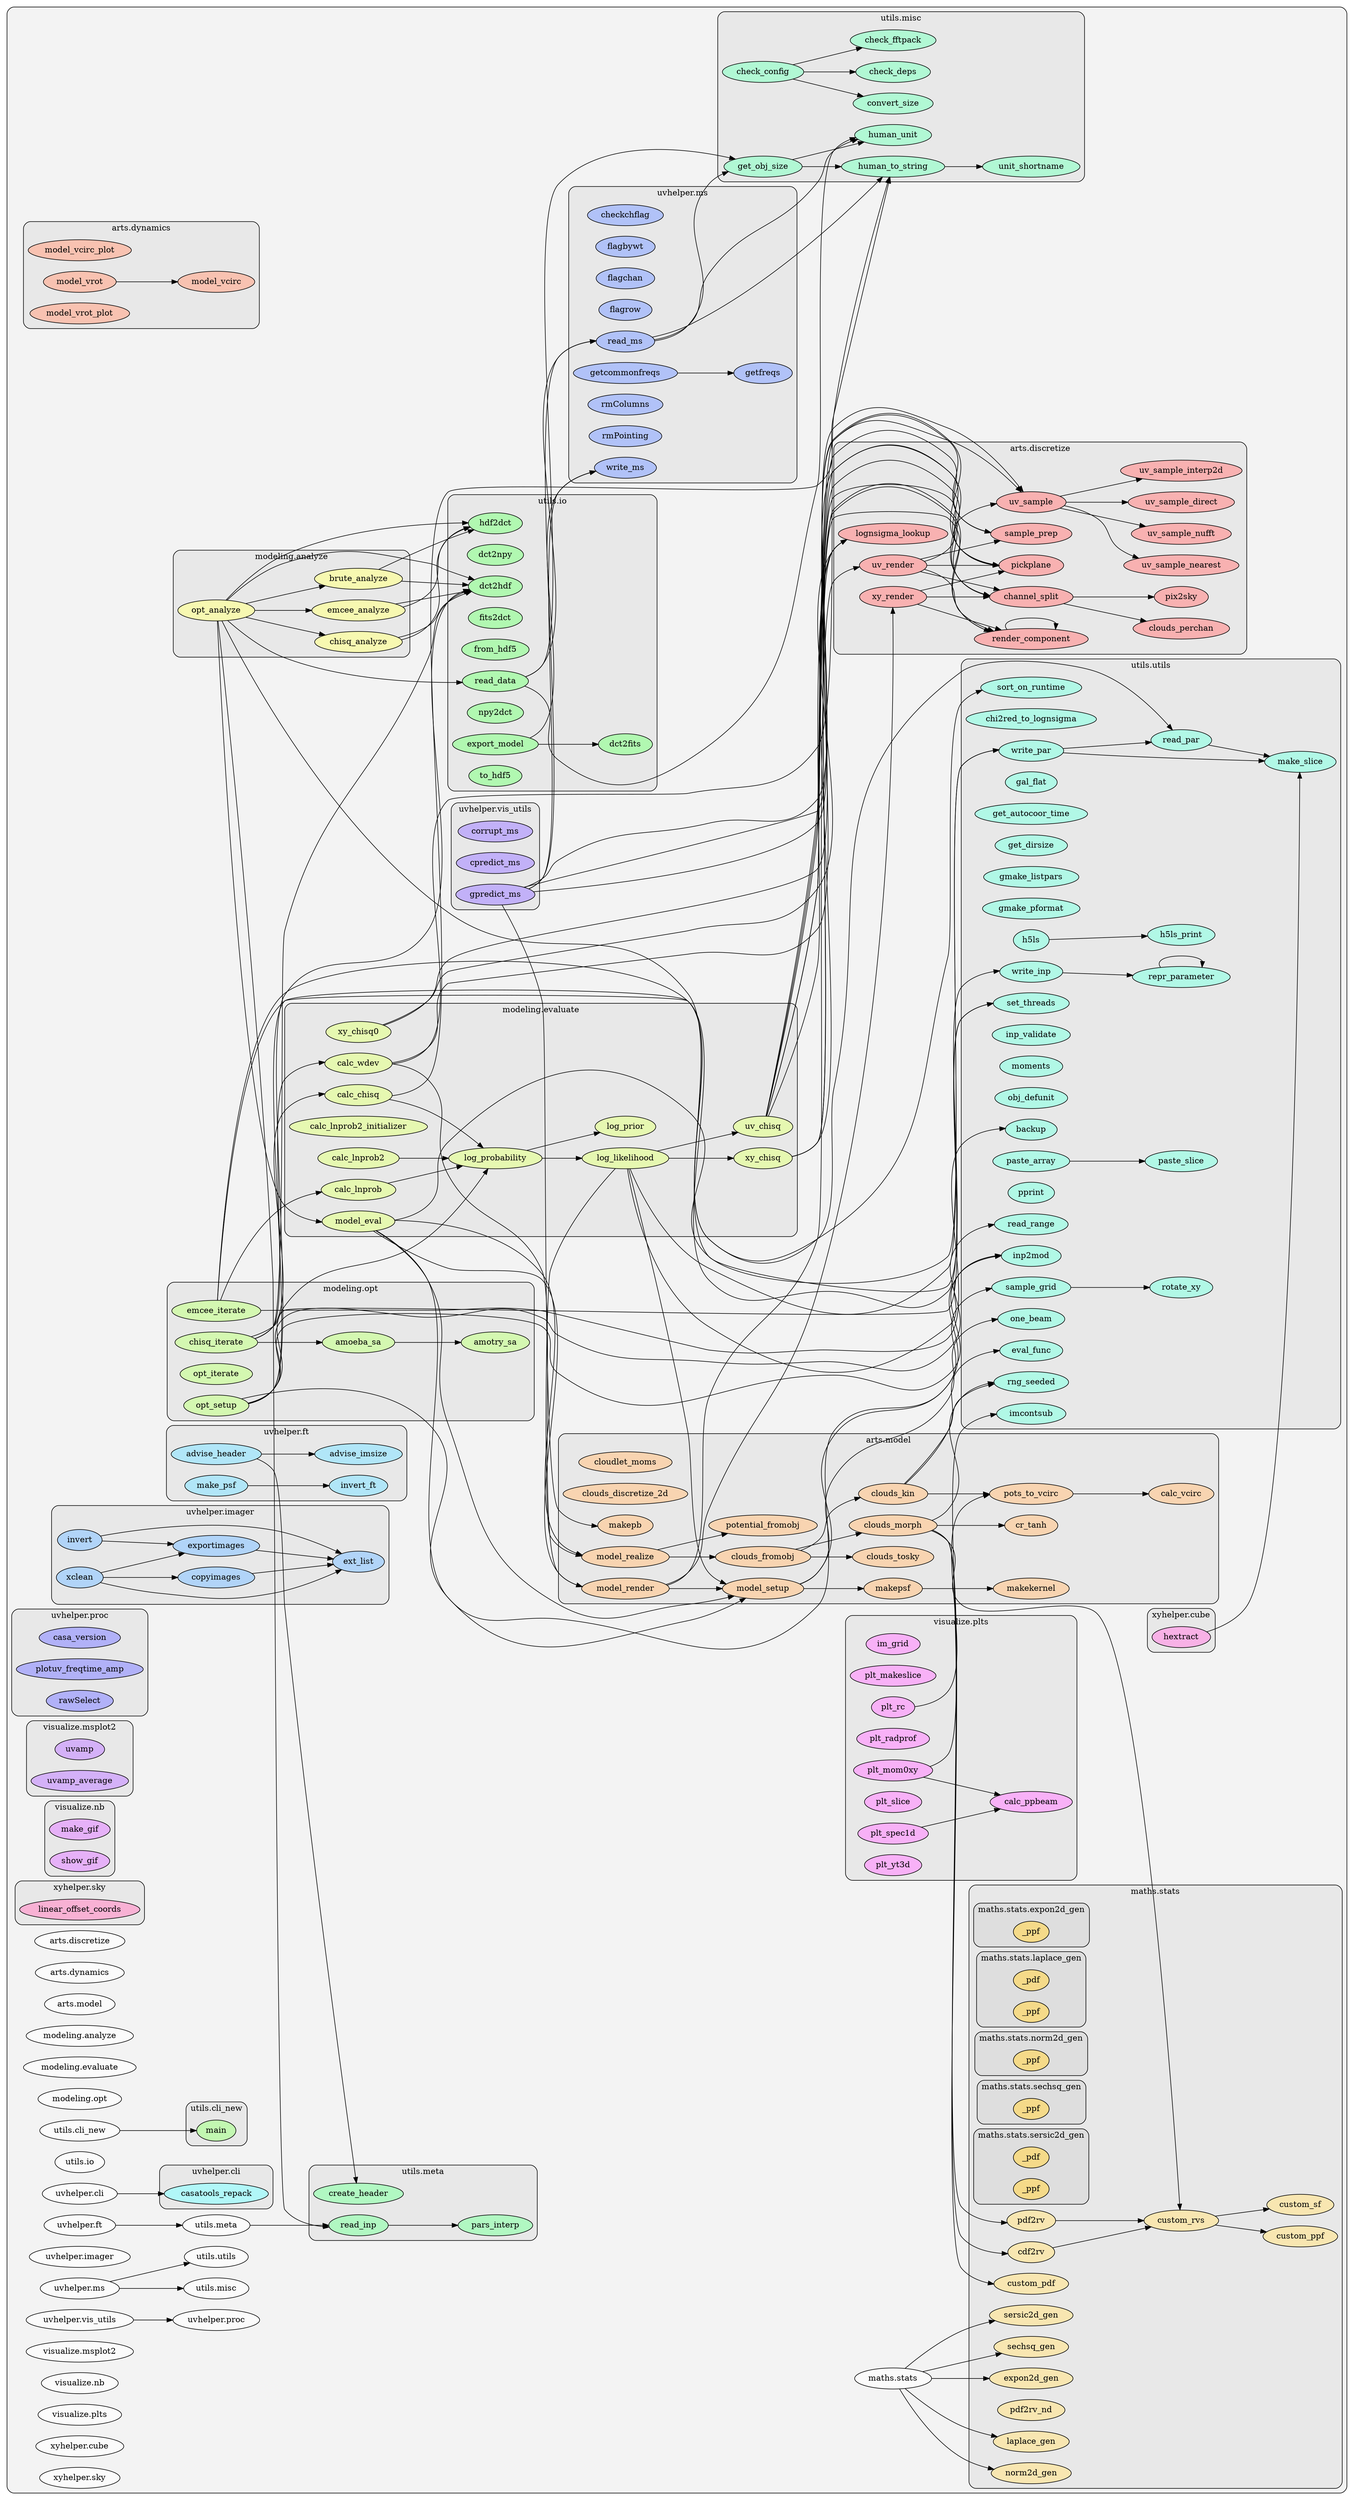 digraph G {
    graph [rankdir=LR, clusterrank="local"];
    subgraph cluster_G {

        graph [style="filled,rounded",fillcolor="#80808018", label=""];
        arts__discretize [label="arts.discretize", style="filled", fillcolor="#ffffffb2", fontcolor="#000000", group="0"];
        arts__dynamics [label="arts.dynamics", style="filled", fillcolor="#ffffffb2", fontcolor="#000000", group="1"];
        arts__model [label="arts.model", style="filled", fillcolor="#ffffffb2", fontcolor="#000000", group="2"];
        maths__stats [label="maths.stats", style="filled", fillcolor="#ffffffb2", fontcolor="#000000", group="3"];
        modeling__analyze [label="modeling.analyze", style="filled", fillcolor="#ffffffb2", fontcolor="#000000", group="4"];
        modeling__evaluate [label="modeling.evaluate", style="filled", fillcolor="#ffffffb2", fontcolor="#000000", group="5"];
        modeling__opt [label="modeling.opt", style="filled", fillcolor="#ffffffb2", fontcolor="#000000", group="6"];
        utils__cli_new [label="utils.cli_new", style="filled", fillcolor="#ffffffb2", fontcolor="#000000", group="7"];
        utils__io [label="utils.io", style="filled", fillcolor="#ffffffb2", fontcolor="#000000", group="8"];
        utils__meta [label="utils.meta", style="filled", fillcolor="#ffffffb2", fontcolor="#000000", group="9"];
        utils__misc [label="utils.misc", style="filled", fillcolor="#ffffffb2", fontcolor="#000000", group="10"];
        utils__utils [label="utils.utils", style="filled", fillcolor="#ffffffb2", fontcolor="#000000", group="11"];
        uvhelper__cli [label="uvhelper.cli", style="filled", fillcolor="#ffffffb2", fontcolor="#000000", group="12"];
        uvhelper__ft [label="uvhelper.ft", style="filled", fillcolor="#ffffffb2", fontcolor="#000000", group="13"];
        uvhelper__imager [label="uvhelper.imager", style="filled", fillcolor="#ffffffb2", fontcolor="#000000", group="14"];
        uvhelper__ms [label="uvhelper.ms", style="filled", fillcolor="#ffffffb2", fontcolor="#000000", group="15"];
        uvhelper__proc [label="uvhelper.proc", style="filled", fillcolor="#ffffffb2", fontcolor="#000000", group="16"];
        uvhelper__vis_utils [label="uvhelper.vis_utils", style="filled", fillcolor="#ffffffb2", fontcolor="#000000", group="17"];
        visualize__msplot2 [label="visualize.msplot2", style="filled", fillcolor="#ffffffb2", fontcolor="#000000", group="18"];
        visualize__nb [label="visualize.nb", style="filled", fillcolor="#ffffffb2", fontcolor="#000000", group="19"];
        visualize__plts [label="visualize.plts", style="filled", fillcolor="#ffffffb2", fontcolor="#000000", group="20"];
        xyhelper__cube [label="xyhelper.cube", style="filled", fillcolor="#ffffffb2", fontcolor="#000000", group="21"];
        xyhelper__sky [label="xyhelper.sky", style="filled", fillcolor="#ffffffb2", fontcolor="#000000", group="22"];
        subgraph cluster_arts__discretize {

            graph [style="filled,rounded",fillcolor="#80808018", label="arts.discretize"];
            arts__discretize__channel_split [label="channel_split", style="filled", fillcolor="#ff9999b2", fontcolor="#000000", group="0"];
            arts__discretize__clouds_perchan [label="clouds_perchan", style="filled", fillcolor="#ff9999b2", fontcolor="#000000", group="0"];
            arts__discretize__lognsigma_lookup [label="lognsigma_lookup", style="filled", fillcolor="#ff9999b2", fontcolor="#000000", group="0"];
            arts__discretize__pickplane [label="pickplane", style="filled", fillcolor="#ff9999b2", fontcolor="#000000", group="0"];
            arts__discretize__pix2sky [label="pix2sky", style="filled", fillcolor="#ff9999b2", fontcolor="#000000", group="0"];
            arts__discretize__render_component [label="render_component", style="filled", fillcolor="#ff9999b2", fontcolor="#000000", group="0"];
            arts__discretize__sample_prep [label="sample_prep", style="filled", fillcolor="#ff9999b2", fontcolor="#000000", group="0"];
            arts__discretize__uv_render [label="uv_render", style="filled", fillcolor="#ff9999b2", fontcolor="#000000", group="0"];
            arts__discretize__uv_sample [label="uv_sample", style="filled", fillcolor="#ff9999b2", fontcolor="#000000", group="0"];
            arts__discretize__uv_sample_direct [label="uv_sample_direct", style="filled", fillcolor="#ff9999b2", fontcolor="#000000", group="0"];
            arts__discretize__uv_sample_interp2d [label="uv_sample_interp2d", style="filled", fillcolor="#ff9999b2", fontcolor="#000000", group="0"];
            arts__discretize__uv_sample_nearest [label="uv_sample_nearest", style="filled", fillcolor="#ff9999b2", fontcolor="#000000", group="0"];
            arts__discretize__uv_sample_nufft [label="uv_sample_nufft", style="filled", fillcolor="#ff9999b2", fontcolor="#000000", group="0"];
            arts__discretize__xy_render [label="xy_render", style="filled", fillcolor="#ff9999b2", fontcolor="#000000", group="0"];
        }
        subgraph cluster_arts__dynamics {

            graph [style="filled,rounded",fillcolor="#80808018", label="arts.dynamics"];
            arts__dynamics__model_vcirc [label="model_vcirc", style="filled", fillcolor="#ffb299b2", fontcolor="#000000", group="1"];
            arts__dynamics__model_vcirc_plot [label="model_vcirc_plot", style="filled", fillcolor="#ffb299b2", fontcolor="#000000", group="1"];
            arts__dynamics__model_vrot [label="model_vrot", style="filled", fillcolor="#ffb299b2", fontcolor="#000000", group="1"];
            arts__dynamics__model_vrot_plot [label="model_vrot_plot", style="filled", fillcolor="#ffb299b2", fontcolor="#000000", group="1"];
        }
        subgraph cluster_arts__model {

            graph [style="filled,rounded",fillcolor="#80808018", label="arts.model"];
            arts__model__calc_vcirc [label="calc_vcirc", style="filled", fillcolor="#ffcc99b2", fontcolor="#000000", group="2"];
            arts__model__cloudlet_moms [label="cloudlet_moms", style="filled", fillcolor="#ffcc99b2", fontcolor="#000000", group="2"];
            arts__model__clouds_discretize_2d [label="clouds_discretize_2d", style="filled", fillcolor="#ffcc99b2", fontcolor="#000000", group="2"];
            arts__model__clouds_fromobj [label="clouds_fromobj", style="filled", fillcolor="#ffcc99b2", fontcolor="#000000", group="2"];
            arts__model__clouds_kin [label="clouds_kin", style="filled", fillcolor="#ffcc99b2", fontcolor="#000000", group="2"];
            arts__model__clouds_morph [label="clouds_morph", style="filled", fillcolor="#ffcc99b2", fontcolor="#000000", group="2"];
            arts__model__clouds_tosky [label="clouds_tosky", style="filled", fillcolor="#ffcc99b2", fontcolor="#000000", group="2"];
            arts__model__cr_tanh [label="cr_tanh", style="filled", fillcolor="#ffcc99b2", fontcolor="#000000", group="2"];
            arts__model__makekernel [label="makekernel", style="filled", fillcolor="#ffcc99b2", fontcolor="#000000", group="2"];
            arts__model__makepb [label="makepb", style="filled", fillcolor="#ffcc99b2", fontcolor="#000000", group="2"];
            arts__model__makepsf [label="makepsf", style="filled", fillcolor="#ffcc99b2", fontcolor="#000000", group="2"];
            arts__model__model_realize [label="model_realize", style="filled", fillcolor="#ffcc99b2", fontcolor="#000000", group="2"];
            arts__model__model_render [label="model_render", style="filled", fillcolor="#ffcc99b2", fontcolor="#000000", group="2"];
            arts__model__model_setup [label="model_setup", style="filled", fillcolor="#ffcc99b2", fontcolor="#000000", group="2"];
            arts__model__potential_fromobj [label="potential_fromobj", style="filled", fillcolor="#ffcc99b2", fontcolor="#000000", group="2"];
            arts__model__pots_to_vcirc [label="pots_to_vcirc", style="filled", fillcolor="#ffcc99b2", fontcolor="#000000", group="2"];
        }
        subgraph cluster_maths__stats {

            graph [style="filled,rounded",fillcolor="#80808018", label="maths.stats"];
            maths__stats__cdf2rv [label="cdf2rv", style="filled", fillcolor="#ffe599b2", fontcolor="#000000", group="3"];
            maths__stats__custom_pdf [label="custom_pdf", style="filled", fillcolor="#ffe599b2", fontcolor="#000000", group="3"];
            maths__stats__custom_ppf [label="custom_ppf", style="filled", fillcolor="#ffe599b2", fontcolor="#000000", group="3"];
            maths__stats__custom_rvs [label="custom_rvs", style="filled", fillcolor="#ffe599b2", fontcolor="#000000", group="3"];
            maths__stats__custom_sf [label="custom_sf", style="filled", fillcolor="#ffe599b2", fontcolor="#000000", group="3"];
            maths__stats__expon2d_gen [label="expon2d_gen", style="filled", fillcolor="#ffe599b2", fontcolor="#000000", group="3"];
            maths__stats__laplace_gen [label="laplace_gen", style="filled", fillcolor="#ffe599b2", fontcolor="#000000", group="3"];
            maths__stats__norm2d_gen [label="norm2d_gen", style="filled", fillcolor="#ffe599b2", fontcolor="#000000", group="3"];
            maths__stats__pdf2rv [label="pdf2rv", style="filled", fillcolor="#ffe599b2", fontcolor="#000000", group="3"];
            maths__stats__pdf2rv_nd [label="pdf2rv_nd", style="filled", fillcolor="#ffe599b2", fontcolor="#000000", group="3"];
            maths__stats__sechsq_gen [label="sechsq_gen", style="filled", fillcolor="#ffe599b2", fontcolor="#000000", group="3"];
            maths__stats__sersic2d_gen [label="sersic2d_gen", style="filled", fillcolor="#ffe599b2", fontcolor="#000000", group="3"];
            subgraph cluster_maths__stats__expon2d_gen {

                graph [style="filled,rounded",fillcolor="#80808018", label="maths.stats.expon2d_gen"];
                maths__stats__expon2d_gen___ppf [label="_ppf", style="filled", fillcolor="#ffd865b2", fontcolor="#000000", group="3"];
            }
            subgraph cluster_maths__stats__laplace_gen {

                graph [style="filled,rounded",fillcolor="#80808018", label="maths.stats.laplace_gen"];
                maths__stats__laplace_gen___pdf [label="_pdf", style="filled", fillcolor="#ffd865b2", fontcolor="#000000", group="3"];
                maths__stats__laplace_gen___ppf [label="_ppf", style="filled", fillcolor="#ffd865b2", fontcolor="#000000", group="3"];
            }
            subgraph cluster_maths__stats__norm2d_gen {

                graph [style="filled,rounded",fillcolor="#80808018", label="maths.stats.norm2d_gen"];
                maths__stats__norm2d_gen___ppf [label="_ppf", style="filled", fillcolor="#ffd865b2", fontcolor="#000000", group="3"];
            }
            subgraph cluster_maths__stats__sechsq_gen {

                graph [style="filled,rounded",fillcolor="#80808018", label="maths.stats.sechsq_gen"];
                maths__stats__sechsq_gen___ppf [label="_ppf", style="filled", fillcolor="#ffd865b2", fontcolor="#000000", group="3"];
            }
            subgraph cluster_maths__stats__sersic2d_gen {

                graph [style="filled,rounded",fillcolor="#80808018", label="maths.stats.sersic2d_gen"];
                maths__stats__sersic2d_gen___pdf [label="_pdf", style="filled", fillcolor="#ffd865b2", fontcolor="#000000", group="3"];
                maths__stats__sersic2d_gen___ppf [label="_ppf", style="filled", fillcolor="#ffd865b2", fontcolor="#000000", group="3"];
            }
        }
        subgraph cluster_modeling__analyze {

            graph [style="filled,rounded",fillcolor="#80808018", label="modeling.analyze"];
            modeling__analyze__brute_analyze [label="brute_analyze", style="filled", fillcolor="#feff99b2", fontcolor="#000000", group="4"];
            modeling__analyze__chisq_analyze [label="chisq_analyze", style="filled", fillcolor="#feff99b2", fontcolor="#000000", group="4"];
            modeling__analyze__emcee_analyze [label="emcee_analyze", style="filled", fillcolor="#feff99b2", fontcolor="#000000", group="4"];
            modeling__analyze__opt_analyze [label="opt_analyze", style="filled", fillcolor="#feff99b2", fontcolor="#000000", group="4"];
        }
        subgraph cluster_modeling__evaluate {

            graph [style="filled,rounded",fillcolor="#80808018", label="modeling.evaluate"];
            modeling__evaluate__calc_chisq [label="calc_chisq", style="filled", fillcolor="#e5ff99b2", fontcolor="#000000", group="5"];
            modeling__evaluate__calc_lnprob [label="calc_lnprob", style="filled", fillcolor="#e5ff99b2", fontcolor="#000000", group="5"];
            modeling__evaluate__calc_lnprob2 [label="calc_lnprob2", style="filled", fillcolor="#e5ff99b2", fontcolor="#000000", group="5"];
            modeling__evaluate__calc_lnprob2_initializer [label="calc_lnprob2_initializer", style="filled", fillcolor="#e5ff99b2", fontcolor="#000000", group="5"];
            modeling__evaluate__calc_wdev [label="calc_wdev", style="filled", fillcolor="#e5ff99b2", fontcolor="#000000", group="5"];
            modeling__evaluate__log_likelihood [label="log_likelihood", style="filled", fillcolor="#e5ff99b2", fontcolor="#000000", group="5"];
            modeling__evaluate__log_prior [label="log_prior", style="filled", fillcolor="#e5ff99b2", fontcolor="#000000", group="5"];
            modeling__evaluate__log_probability [label="log_probability", style="filled", fillcolor="#e5ff99b2", fontcolor="#000000", group="5"];
            modeling__evaluate__model_eval [label="model_eval", style="filled", fillcolor="#e5ff99b2", fontcolor="#000000", group="5"];
            modeling__evaluate__uv_chisq [label="uv_chisq", style="filled", fillcolor="#e5ff99b2", fontcolor="#000000", group="5"];
            modeling__evaluate__xy_chisq [label="xy_chisq", style="filled", fillcolor="#e5ff99b2", fontcolor="#000000", group="5"];
            modeling__evaluate__xy_chisq0 [label="xy_chisq0", style="filled", fillcolor="#e5ff99b2", fontcolor="#000000", group="5"];
        }
        subgraph cluster_modeling__opt {

            graph [style="filled,rounded",fillcolor="#80808018", label="modeling.opt"];
            modeling__opt__amoeba_sa [label="amoeba_sa", style="filled", fillcolor="#ccff99b2", fontcolor="#000000", group="6"];
            modeling__opt__amotry_sa [label="amotry_sa", style="filled", fillcolor="#ccff99b2", fontcolor="#000000", group="6"];
            modeling__opt__chisq_iterate [label="chisq_iterate", style="filled", fillcolor="#ccff99b2", fontcolor="#000000", group="6"];
            modeling__opt__emcee_iterate [label="emcee_iterate", style="filled", fillcolor="#ccff99b2", fontcolor="#000000", group="6"];
            modeling__opt__opt_iterate [label="opt_iterate", style="filled", fillcolor="#ccff99b2", fontcolor="#000000", group="6"];
            modeling__opt__opt_setup [label="opt_setup", style="filled", fillcolor="#ccff99b2", fontcolor="#000000", group="6"];
        }
        subgraph cluster_utils__cli_new {

            graph [style="filled,rounded",fillcolor="#80808018", label="utils.cli_new"];
            utils__cli_new__main [label="main", style="filled", fillcolor="#b2ff99b2", fontcolor="#000000", group="7"];
        }
        subgraph cluster_utils__io {

            graph [style="filled,rounded",fillcolor="#80808018", label="utils.io"];
            utils__io__dct2fits [label="dct2fits", style="filled", fillcolor="#99ff99b2", fontcolor="#000000", group="8"];
            utils__io__dct2hdf [label="dct2hdf", style="filled", fillcolor="#99ff99b2", fontcolor="#000000", group="8"];
            utils__io__dct2npy [label="dct2npy", style="filled", fillcolor="#99ff99b2", fontcolor="#000000", group="8"];
            utils__io__export_model [label="export_model", style="filled", fillcolor="#99ff99b2", fontcolor="#000000", group="8"];
            utils__io__fits2dct [label="fits2dct", style="filled", fillcolor="#99ff99b2", fontcolor="#000000", group="8"];
            utils__io__from_hdf5 [label="from_hdf5", style="filled", fillcolor="#99ff99b2", fontcolor="#000000", group="8"];
            utils__io__hdf2dct [label="hdf2dct", style="filled", fillcolor="#99ff99b2", fontcolor="#000000", group="8"];
            utils__io__npy2dct [label="npy2dct", style="filled", fillcolor="#99ff99b2", fontcolor="#000000", group="8"];
            utils__io__read_data [label="read_data", style="filled", fillcolor="#99ff99b2", fontcolor="#000000", group="8"];
            utils__io__to_hdf5 [label="to_hdf5", style="filled", fillcolor="#99ff99b2", fontcolor="#000000", group="8"];
        }
        subgraph cluster_utils__meta {

            graph [style="filled,rounded",fillcolor="#80808018", label="utils.meta"];
            utils__meta__create_header [label="create_header", style="filled", fillcolor="#99ffb2b2", fontcolor="#000000", group="9"];
            utils__meta__pars_interp [label="pars_interp", style="filled", fillcolor="#99ffb2b2", fontcolor="#000000", group="9"];
            utils__meta__read_inp [label="read_inp", style="filled", fillcolor="#99ffb2b2", fontcolor="#000000", group="9"];
        }
        subgraph cluster_utils__misc {

            graph [style="filled,rounded",fillcolor="#80808018", label="utils.misc"];
            utils__misc__check_config [label="check_config", style="filled", fillcolor="#99ffccb2", fontcolor="#000000", group="10"];
            utils__misc__check_deps [label="check_deps", style="filled", fillcolor="#99ffccb2", fontcolor="#000000", group="10"];
            utils__misc__check_fftpack [label="check_fftpack", style="filled", fillcolor="#99ffccb2", fontcolor="#000000", group="10"];
            utils__misc__convert_size [label="convert_size", style="filled", fillcolor="#99ffccb2", fontcolor="#000000", group="10"];
            utils__misc__get_obj_size [label="get_obj_size", style="filled", fillcolor="#99ffccb2", fontcolor="#000000", group="10"];
            utils__misc__human_to_string [label="human_to_string", style="filled", fillcolor="#99ffccb2", fontcolor="#000000", group="10"];
            utils__misc__human_unit [label="human_unit", style="filled", fillcolor="#99ffccb2", fontcolor="#000000", group="10"];
            utils__misc__unit_shortname [label="unit_shortname", style="filled", fillcolor="#99ffccb2", fontcolor="#000000", group="10"];
        }
        subgraph cluster_utils__utils {

            graph [style="filled,rounded",fillcolor="#80808018", label="utils.utils"];
            utils__utils__backup [label="backup", style="filled", fillcolor="#99ffe5b2", fontcolor="#000000", group="11"];
            utils__utils__chi2red_to_lognsigma [label="chi2red_to_lognsigma", style="filled", fillcolor="#99ffe5b2", fontcolor="#000000", group="11"];
            utils__utils__eval_func [label="eval_func", style="filled", fillcolor="#99ffe5b2", fontcolor="#000000", group="11"];
            utils__utils__gal_flat [label="gal_flat", style="filled", fillcolor="#99ffe5b2", fontcolor="#000000", group="11"];
            utils__utils__get_autocoor_time [label="get_autocoor_time", style="filled", fillcolor="#99ffe5b2", fontcolor="#000000", group="11"];
            utils__utils__get_dirsize [label="get_dirsize", style="filled", fillcolor="#99ffe5b2", fontcolor="#000000", group="11"];
            utils__utils__gmake_listpars [label="gmake_listpars", style="filled", fillcolor="#99ffe5b2", fontcolor="#000000", group="11"];
            utils__utils__gmake_pformat [label="gmake_pformat", style="filled", fillcolor="#99ffe5b2", fontcolor="#000000", group="11"];
            utils__utils__h5ls [label="h5ls", style="filled", fillcolor="#99ffe5b2", fontcolor="#000000", group="11"];
            utils__utils__h5ls_print [label="h5ls_print", style="filled", fillcolor="#99ffe5b2", fontcolor="#000000", group="11"];
            utils__utils__imcontsub [label="imcontsub", style="filled", fillcolor="#99ffe5b2", fontcolor="#000000", group="11"];
            utils__utils__inp2mod [label="inp2mod", style="filled", fillcolor="#99ffe5b2", fontcolor="#000000", group="11"];
            utils__utils__inp_validate [label="inp_validate", style="filled", fillcolor="#99ffe5b2", fontcolor="#000000", group="11"];
            utils__utils__make_slice [label="make_slice", style="filled", fillcolor="#99ffe5b2", fontcolor="#000000", group="11"];
            utils__utils__moments [label="moments", style="filled", fillcolor="#99ffe5b2", fontcolor="#000000", group="11"];
            utils__utils__obj_defunit [label="obj_defunit", style="filled", fillcolor="#99ffe5b2", fontcolor="#000000", group="11"];
            utils__utils__one_beam [label="one_beam", style="filled", fillcolor="#99ffe5b2", fontcolor="#000000", group="11"];
            utils__utils__paste_array [label="paste_array", style="filled", fillcolor="#99ffe5b2", fontcolor="#000000", group="11"];
            utils__utils__paste_slice [label="paste_slice", style="filled", fillcolor="#99ffe5b2", fontcolor="#000000", group="11"];
            utils__utils__pprint [label="pprint", style="filled", fillcolor="#99ffe5b2", fontcolor="#000000", group="11"];
            utils__utils__read_par [label="read_par", style="filled", fillcolor="#99ffe5b2", fontcolor="#000000", group="11"];
            utils__utils__read_range [label="read_range", style="filled", fillcolor="#99ffe5b2", fontcolor="#000000", group="11"];
            utils__utils__repr_parameter [label="repr_parameter", style="filled", fillcolor="#99ffe5b2", fontcolor="#000000", group="11"];
            utils__utils__rng_seeded [label="rng_seeded", style="filled", fillcolor="#99ffe5b2", fontcolor="#000000", group="11"];
            utils__utils__rotate_xy [label="rotate_xy", style="filled", fillcolor="#99ffe5b2", fontcolor="#000000", group="11"];
            utils__utils__sample_grid [label="sample_grid", style="filled", fillcolor="#99ffe5b2", fontcolor="#000000", group="11"];
            utils__utils__set_threads [label="set_threads", style="filled", fillcolor="#99ffe5b2", fontcolor="#000000", group="11"];
            utils__utils__sort_on_runtime [label="sort_on_runtime", style="filled", fillcolor="#99ffe5b2", fontcolor="#000000", group="11"];
            utils__utils__write_inp [label="write_inp", style="filled", fillcolor="#99ffe5b2", fontcolor="#000000", group="11"];
            utils__utils__write_par [label="write_par", style="filled", fillcolor="#99ffe5b2", fontcolor="#000000", group="11"];
        }
        subgraph cluster_uvhelper__cli {

            graph [style="filled,rounded",fillcolor="#80808018", label="uvhelper.cli"];
            uvhelper__cli__casatools_repack [label="casatools_repack", style="filled", fillcolor="#99feffb2", fontcolor="#000000", group="12"];
        }
        subgraph cluster_uvhelper__ft {

            graph [style="filled,rounded",fillcolor="#80808018", label="uvhelper.ft"];
            uvhelper__ft__advise_header [label="advise_header", style="filled", fillcolor="#99e5ffb2", fontcolor="#000000", group="13"];
            uvhelper__ft__advise_imsize [label="advise_imsize", style="filled", fillcolor="#99e5ffb2", fontcolor="#000000", group="13"];
            uvhelper__ft__invert_ft [label="invert_ft", style="filled", fillcolor="#99e5ffb2", fontcolor="#000000", group="13"];
            uvhelper__ft__make_psf [label="make_psf", style="filled", fillcolor="#99e5ffb2", fontcolor="#000000", group="13"];
        }
        subgraph cluster_uvhelper__imager {

            graph [style="filled,rounded",fillcolor="#80808018", label="uvhelper.imager"];
            uvhelper__imager__copyimages [label="copyimages", style="filled", fillcolor="#99cbffb2", fontcolor="#000000", group="14"];
            uvhelper__imager__exportimages [label="exportimages", style="filled", fillcolor="#99cbffb2", fontcolor="#000000", group="14"];
            uvhelper__imager__ext_list [label="ext_list", style="filled", fillcolor="#99cbffb2", fontcolor="#000000", group="14"];
            uvhelper__imager__invert [label="invert", style="filled", fillcolor="#99cbffb2", fontcolor="#000000", group="14"];
            uvhelper__imager__xclean [label="xclean", style="filled", fillcolor="#99cbffb2", fontcolor="#000000", group="14"];
        }
        subgraph cluster_uvhelper__ms {

            graph [style="filled,rounded",fillcolor="#80808018", label="uvhelper.ms"];
            uvhelper__ms__checkchflag [label="checkchflag", style="filled", fillcolor="#99b2ffb2", fontcolor="#000000", group="15"];
            uvhelper__ms__flagbywt [label="flagbywt", style="filled", fillcolor="#99b2ffb2", fontcolor="#000000", group="15"];
            uvhelper__ms__flagchan [label="flagchan", style="filled", fillcolor="#99b2ffb2", fontcolor="#000000", group="15"];
            uvhelper__ms__flagrow [label="flagrow", style="filled", fillcolor="#99b2ffb2", fontcolor="#000000", group="15"];
            uvhelper__ms__getcommonfreqs [label="getcommonfreqs", style="filled", fillcolor="#99b2ffb2", fontcolor="#000000", group="15"];
            uvhelper__ms__getfreqs [label="getfreqs", style="filled", fillcolor="#99b2ffb2", fontcolor="#000000", group="15"];
            uvhelper__ms__read_ms [label="read_ms", style="filled", fillcolor="#99b2ffb2", fontcolor="#000000", group="15"];
            uvhelper__ms__rmColumns [label="rmColumns", style="filled", fillcolor="#99b2ffb2", fontcolor="#000000", group="15"];
            uvhelper__ms__rmPointing [label="rmPointing", style="filled", fillcolor="#99b2ffb2", fontcolor="#000000", group="15"];
            uvhelper__ms__write_ms [label="write_ms", style="filled", fillcolor="#99b2ffb2", fontcolor="#000000", group="15"];
        }
        subgraph cluster_uvhelper__proc {

            graph [style="filled,rounded",fillcolor="#80808018", label="uvhelper.proc"];
            uvhelper__proc__casa_version [label="casa_version", style="filled", fillcolor="#9999ffb2", fontcolor="#000000", group="16"];
            uvhelper__proc__plotuv_freqtime_amp [label="plotuv_freqtime_amp", style="filled", fillcolor="#9999ffb2", fontcolor="#000000", group="16"];
            uvhelper__proc__rawSelect [label="rawSelect", style="filled", fillcolor="#9999ffb2", fontcolor="#000000", group="16"];
        }
        subgraph cluster_uvhelper__vis_utils {

            graph [style="filled,rounded",fillcolor="#80808018", label="uvhelper.vis_utils"];
            uvhelper__vis_utils__corrupt_ms [label="corrupt_ms", style="filled", fillcolor="#b299ffb2", fontcolor="#000000", group="17"];
            uvhelper__vis_utils__cpredict_ms [label="cpredict_ms", style="filled", fillcolor="#b299ffb2", fontcolor="#000000", group="17"];
            uvhelper__vis_utils__gpredict_ms [label="gpredict_ms", style="filled", fillcolor="#b299ffb2", fontcolor="#000000", group="17"];
        }
        subgraph cluster_visualize__msplot2 {

            graph [style="filled,rounded",fillcolor="#80808018", label="visualize.msplot2"];
            visualize__msplot2__uvamp [label="uvamp", style="filled", fillcolor="#cb99ffb2", fontcolor="#000000", group="18"];
            visualize__msplot2__uvamp_average [label="uvamp_average", style="filled", fillcolor="#cb99ffb2", fontcolor="#000000", group="18"];
        }
        subgraph cluster_visualize__nb {

            graph [style="filled,rounded",fillcolor="#80808018", label="visualize.nb"];
            visualize__nb__make_gif [label="make_gif", style="filled", fillcolor="#e599ffb2", fontcolor="#000000", group="19"];
            visualize__nb__show_gif [label="show_gif", style="filled", fillcolor="#e599ffb2", fontcolor="#000000", group="19"];
        }
        subgraph cluster_visualize__plts {

            graph [style="filled,rounded",fillcolor="#80808018", label="visualize.plts"];
            visualize__plts__calc_ppbeam [label="calc_ppbeam", style="filled", fillcolor="#ff99feb2", fontcolor="#000000", group="20"];
            visualize__plts__im_grid [label="im_grid", style="filled", fillcolor="#ff99feb2", fontcolor="#000000", group="20"];
            visualize__plts__plt_makeslice [label="plt_makeslice", style="filled", fillcolor="#ff99feb2", fontcolor="#000000", group="20"];
            visualize__plts__plt_mom0xy [label="plt_mom0xy", style="filled", fillcolor="#ff99feb2", fontcolor="#000000", group="20"];
            visualize__plts__plt_radprof [label="plt_radprof", style="filled", fillcolor="#ff99feb2", fontcolor="#000000", group="20"];
            visualize__plts__plt_rc [label="plt_rc", style="filled", fillcolor="#ff99feb2", fontcolor="#000000", group="20"];
            visualize__plts__plt_slice [label="plt_slice", style="filled", fillcolor="#ff99feb2", fontcolor="#000000", group="20"];
            visualize__plts__plt_spec1d [label="plt_spec1d", style="filled", fillcolor="#ff99feb2", fontcolor="#000000", group="20"];
            visualize__plts__plt_yt3d [label="plt_yt3d", style="filled", fillcolor="#ff99feb2", fontcolor="#000000", group="20"];
        }
        subgraph cluster_xyhelper__cube {

            graph [style="filled,rounded",fillcolor="#80808018", label="xyhelper.cube"];
            xyhelper__cube__hextract [label="hextract", style="filled", fillcolor="#ff99e5b2", fontcolor="#000000", group="21"];
        }
        subgraph cluster_xyhelper__sky {

            graph [style="filled,rounded",fillcolor="#80808018", label="xyhelper.sky"];
            xyhelper__sky__linear_offset_coords [label="linear_offset_coords", style="filled", fillcolor="#ff99ccb2", fontcolor="#000000", group="22"];
        }
    }
        arts__discretize__channel_split -> arts__discretize__pix2sky [style="solid", color="#000000"];
        arts__discretize__channel_split -> arts__discretize__clouds_perchan [style="solid", color="#000000"];
        arts__discretize__render_component -> arts__discretize__render_component [style="solid", color="#000000"];
        arts__discretize__xy_render -> arts__discretize__render_component [style="solid", color="#000000"];
        arts__discretize__xy_render -> arts__discretize__channel_split [style="solid", color="#000000"];
        arts__discretize__xy_render -> arts__discretize__pickplane [style="solid", color="#000000"];
        arts__discretize__uv_render -> arts__discretize__render_component [style="solid", color="#000000"];
        arts__discretize__uv_render -> arts__discretize__sample_prep [style="solid", color="#000000"];
        arts__discretize__uv_render -> arts__discretize__uv_sample [style="solid", color="#000000"];
        arts__discretize__uv_render -> arts__discretize__channel_split [style="solid", color="#000000"];
        arts__discretize__uv_render -> arts__discretize__pickplane [style="solid", color="#000000"];
        arts__discretize__uv_sample -> arts__discretize__uv_sample_nufft [style="solid", color="#000000"];
        arts__discretize__uv_sample -> arts__discretize__uv_sample_nearest [style="solid", color="#000000"];
        arts__discretize__uv_sample -> arts__discretize__uv_sample_interp2d [style="solid", color="#000000"];
        arts__discretize__uv_sample -> arts__discretize__uv_sample_direct [style="solid", color="#000000"];
        arts__dynamics__model_vrot -> arts__dynamics__model_vcirc [style="solid", color="#000000"];
        arts__model__clouds_morph -> arts__model__cr_tanh [style="solid", color="#000000"];
        arts__model__clouds_morph -> maths__stats__pdf2rv [style="solid", color="#000000"];
        arts__model__clouds_morph -> maths__stats__cdf2rv [style="solid", color="#000000"];
        arts__model__clouds_morph -> maths__stats__custom_rvs [style="solid", color="#000000"];
        arts__model__clouds_morph -> maths__stats__custom_pdf [style="solid", color="#000000"];
        arts__model__clouds_morph -> utils__utils__rng_seeded [style="solid", color="#000000"];
        arts__model__clouds_kin -> utils__utils__rng_seeded [style="solid", color="#000000"];
        arts__model__clouds_kin -> arts__model__pots_to_vcirc [style="solid", color="#000000"];
        arts__model__clouds_kin -> utils__utils__eval_func [style="solid", color="#000000"];
        arts__model__pots_to_vcirc -> arts__model__calc_vcirc [style="solid", color="#000000"];
        arts__model__clouds_fromobj -> arts__model__clouds_kin [style="solid", color="#000000"];
        arts__model__clouds_fromobj -> arts__model__clouds_tosky [style="solid", color="#000000"];
        arts__model__clouds_fromobj -> arts__model__clouds_morph [style="solid", color="#000000"];
        arts__model__model_realize -> arts__model__clouds_fromobj [style="solid", color="#000000"];
        arts__model__model_realize -> arts__model__potential_fromobj [style="solid", color="#000000"];
        arts__model__model_setup -> arts__model__makepsf [style="solid", color="#000000"];
        arts__model__model_setup -> utils__utils__sample_grid [style="solid", color="#000000"];
        arts__model__model_setup -> utils__utils__one_beam [style="solid", color="#000000"];
        arts__model__model_render -> arts__discretize__uv_render [style="solid", color="#000000"];
        arts__model__model_render -> arts__model__model_setup [style="solid", color="#000000"];
        arts__model__model_render -> arts__discretize__xy_render [style="solid", color="#000000"];
        arts__model__makepsf -> arts__model__makekernel [style="solid", color="#000000"];
        maths__stats -> maths__stats__norm2d_gen [style="solid", color="#000000"];
        maths__stats -> maths__stats__sechsq_gen [style="solid", color="#000000"];
        maths__stats -> maths__stats__laplace_gen [style="solid", color="#000000"];
        maths__stats -> maths__stats__sersic2d_gen [style="solid", color="#000000"];
        maths__stats -> maths__stats__expon2d_gen [style="solid", color="#000000"];
        maths__stats__custom_rvs -> maths__stats__custom_sf [style="solid", color="#000000"];
        maths__stats__custom_rvs -> maths__stats__custom_ppf [style="solid", color="#000000"];
        maths__stats__cdf2rv -> maths__stats__custom_rvs [style="solid", color="#000000"];
        maths__stats__pdf2rv -> maths__stats__custom_rvs [style="solid", color="#000000"];
        modeling__analyze__opt_analyze -> modeling__evaluate__model_eval [style="solid", color="#000000"];
        modeling__analyze__opt_analyze -> utils__io__hdf2dct [style="solid", color="#000000"];
        modeling__analyze__opt_analyze -> utils__io__dct2hdf [style="solid", color="#000000"];
        modeling__analyze__opt_analyze -> utils__utils__write_inp [style="solid", color="#000000"];
        modeling__analyze__opt_analyze -> utils__io__read_data [style="solid", color="#000000"];
        modeling__analyze__opt_analyze -> utils__meta__read_inp [style="solid", color="#000000"];
        modeling__analyze__opt_analyze -> modeling__analyze__chisq_analyze [style="solid", color="#000000"];
        modeling__analyze__opt_analyze -> modeling__analyze__brute_analyze [style="solid", color="#000000"];
        modeling__analyze__opt_analyze -> modeling__analyze__emcee_analyze [style="solid", color="#000000"];
        modeling__analyze__chisq_analyze -> utils__io__hdf2dct [style="solid", color="#000000"];
        modeling__analyze__chisq_analyze -> utils__io__dct2hdf [style="solid", color="#000000"];
        modeling__analyze__emcee_analyze -> utils__io__hdf2dct [style="solid", color="#000000"];
        modeling__analyze__emcee_analyze -> utils__io__dct2hdf [style="solid", color="#000000"];
        modeling__analyze__brute_analyze -> utils__io__hdf2dct [style="solid", color="#000000"];
        modeling__analyze__brute_analyze -> utils__io__dct2hdf [style="solid", color="#000000"];
        modeling__evaluate__log_likelihood -> utils__utils__write_par [style="solid", color="#000000"];
        modeling__evaluate__log_likelihood -> utils__utils__inp2mod [style="solid", color="#000000"];
        modeling__evaluate__log_likelihood -> arts__model__model_realize [style="solid", color="#000000"];
        modeling__evaluate__log_likelihood -> arts__model__model_setup [style="solid", color="#000000"];
        modeling__evaluate__log_likelihood -> modeling__evaluate__uv_chisq [style="solid", color="#000000"];
        modeling__evaluate__log_likelihood -> modeling__evaluate__xy_chisq [style="solid", color="#000000"];
        modeling__evaluate__log_probability -> modeling__evaluate__log_prior [style="solid", color="#000000"];
        modeling__evaluate__log_probability -> modeling__evaluate__log_likelihood [style="solid", color="#000000"];
        modeling__evaluate__model_eval -> arts__model__model_setup [style="solid", color="#000000"];
        modeling__evaluate__model_eval -> utils__utils__write_par [style="solid", color="#000000"];
        modeling__evaluate__model_eval -> utils__utils__inp2mod [style="solid", color="#000000"];
        modeling__evaluate__model_eval -> arts__model__model_realize [style="solid", color="#000000"];
        modeling__evaluate__model_eval -> arts__model__model_render [style="solid", color="#000000"];
        modeling__evaluate__calc_lnprob2 -> modeling__evaluate__log_probability [style="solid", color="#000000"];
        modeling__evaluate__calc_lnprob -> modeling__evaluate__log_probability [style="solid", color="#000000"];
        modeling__evaluate__calc_chisq -> utils__misc__human_to_string [style="solid", color="#000000"];
        modeling__evaluate__calc_chisq -> modeling__evaluate__log_probability [style="solid", color="#000000"];
        modeling__evaluate__calc_wdev -> utils__misc__human_to_string [style="solid", color="#000000"];
        modeling__evaluate__calc_wdev -> arts__model__model_render [style="solid", color="#000000"];
        modeling__evaluate__calc_wdev -> arts__discretize__lognsigma_lookup [style="solid", color="#000000"];
        modeling__evaluate__uv_chisq -> arts__discretize__render_component [style="solid", color="#000000"];
        modeling__evaluate__uv_chisq -> arts__discretize__sample_prep [style="solid", color="#000000"];
        modeling__evaluate__uv_chisq -> arts__discretize__uv_sample [style="solid", color="#000000"];
        modeling__evaluate__uv_chisq -> arts__discretize__channel_split [style="solid", color="#000000"];
        modeling__evaluate__uv_chisq -> arts__discretize__pickplane [style="solid", color="#000000"];
        modeling__evaluate__uv_chisq -> arts__discretize__lognsigma_lookup [style="solid", color="#000000"];
        modeling__evaluate__xy_chisq -> arts__discretize__render_component [style="solid", color="#000000"];
        modeling__evaluate__xy_chisq -> arts__discretize__channel_split [style="solid", color="#000000"];
        modeling__evaluate__xy_chisq -> arts__discretize__pickplane [style="solid", color="#000000"];
        modeling__evaluate__xy_chisq -> arts__discretize__lognsigma_lookup [style="solid", color="#000000"];
        modeling__evaluate__xy_chisq0 -> arts__discretize__channel_split [style="solid", color="#000000"];
        modeling__evaluate__xy_chisq0 -> arts__discretize__lognsigma_lookup [style="solid", color="#000000"];
        modeling__opt__opt_setup -> utils__utils__read_range [style="solid", color="#000000"];
        modeling__opt__opt_setup -> arts__model__model_setup [style="solid", color="#000000"];
        modeling__opt__opt_setup -> utils__utils__read_par [style="solid", color="#000000"];
        modeling__opt__opt_setup -> utils__utils__inp2mod [style="solid", color="#000000"];
        modeling__opt__opt_setup -> modeling__evaluate__log_probability [style="solid", color="#000000"];
        modeling__opt__opt_setup -> utils__io__dct2hdf [style="solid", color="#000000"];
        modeling__opt__chisq_iterate -> modeling__opt__amoeba_sa [style="solid", color="#000000"];
        modeling__opt__chisq_iterate -> modeling__evaluate__calc_wdev [style="solid", color="#000000"];
        modeling__opt__chisq_iterate -> modeling__evaluate__calc_chisq [style="solid", color="#000000"];
        modeling__opt__chisq_iterate -> utils__io__dct2hdf [style="solid", color="#000000"];
        modeling__opt__chisq_iterate -> utils__utils__set_threads [style="solid", color="#000000"];
        modeling__opt__emcee_iterate -> utils__utils__sort_on_runtime [style="solid", color="#000000"];
        modeling__opt__emcee_iterate -> modeling__evaluate__calc_lnprob [style="solid", color="#000000"];
        modeling__opt__emcee_iterate -> utils__utils__set_threads [style="solid", color="#000000"];
        modeling__opt__emcee_iterate -> utils__utils__backup [style="solid", color="#000000"];
        modeling__opt__amoeba_sa -> modeling__opt__amotry_sa [style="solid", color="#000000"];
        utils__cli_new -> utils__cli_new__main [style="solid", color="#000000"];
        utils__io__read_data -> utils__misc__get_obj_size [style="solid", color="#000000"];
        utils__io__read_data -> uvhelper__ms__read_ms [style="solid", color="#000000"];
        utils__io__read_data -> utils__misc__human_unit [style="solid", color="#000000"];
        utils__io__export_model -> uvhelper__ms__write_ms [style="solid", color="#000000"];
        utils__io__export_model -> utils__io__dct2fits [style="solid", color="#000000"];
        utils__meta -> utils__meta__read_inp [style="solid", color="#000000"];
        utils__meta__read_inp -> utils__meta__pars_interp [style="solid", color="#000000"];
        utils__misc__check_config -> utils__misc__check_deps [style="solid", color="#000000"];
        utils__misc__check_config -> utils__misc__check_fftpack [style="solid", color="#000000"];
        utils__misc__check_config -> utils__misc__convert_size [style="solid", color="#000000"];
        utils__misc__human_to_string -> utils__misc__unit_shortname [style="solid", color="#000000"];
        utils__misc__get_obj_size -> utils__misc__human_to_string [style="solid", color="#000000"];
        utils__misc__get_obj_size -> utils__misc__human_unit [style="solid", color="#000000"];
        utils__utils__repr_parameter -> utils__utils__repr_parameter [style="solid", color="#000000"];
        utils__utils__write_inp -> utils__utils__repr_parameter [style="solid", color="#000000"];
        utils__utils__paste_array -> utils__utils__paste_slice [style="solid", color="#000000"];
        utils__utils__read_par -> utils__utils__make_slice [style="solid", color="#000000"];
        utils__utils__write_par -> utils__utils__make_slice [style="solid", color="#000000"];
        utils__utils__write_par -> utils__utils__read_par [style="solid", color="#000000"];
        utils__utils__h5ls -> utils__utils__h5ls_print [style="solid", color="#000000"];
        utils__utils__sample_grid -> utils__utils__rotate_xy [style="solid", color="#000000"];
        uvhelper__cli -> uvhelper__cli__casatools_repack [style="solid", color="#000000"];
        uvhelper__ft -> utils__meta [style="solid", color="#000000"];
        uvhelper__ft__make_psf -> uvhelper__ft__invert_ft [style="solid", color="#000000"];
        uvhelper__ft__advise_header -> utils__meta__create_header [style="solid", color="#000000"];
        uvhelper__ft__advise_header -> uvhelper__ft__advise_imsize [style="solid", color="#000000"];
        uvhelper__imager__invert -> uvhelper__imager__ext_list [style="solid", color="#000000"];
        uvhelper__imager__invert -> uvhelper__imager__exportimages [style="solid", color="#000000"];
        uvhelper__imager__copyimages -> uvhelper__imager__ext_list [style="solid", color="#000000"];
        uvhelper__imager__exportimages -> uvhelper__imager__ext_list [style="solid", color="#000000"];
        uvhelper__imager__xclean -> uvhelper__imager__ext_list [style="solid", color="#000000"];
        uvhelper__imager__xclean -> uvhelper__imager__copyimages [style="solid", color="#000000"];
        uvhelper__imager__xclean -> uvhelper__imager__exportimages [style="solid", color="#000000"];
        uvhelper__ms -> utils__misc [style="solid", color="#000000"];
        uvhelper__ms -> utils__utils [style="solid", color="#000000"];
        uvhelper__ms__read_ms -> utils__misc__human_to_string [style="solid", color="#000000"];
        uvhelper__ms__read_ms -> utils__misc__get_obj_size [style="solid", color="#000000"];
        uvhelper__ms__read_ms -> utils__misc__human_unit [style="solid", color="#000000"];
        uvhelper__ms__getcommonfreqs -> uvhelper__ms__getfreqs [style="solid", color="#000000"];
        uvhelper__vis_utils -> uvhelper__proc [style="solid", color="#000000"];
        uvhelper__vis_utils__gpredict_ms -> uvhelper__ms__read_ms [style="solid", color="#000000"];
        uvhelper__vis_utils__gpredict_ms -> uvhelper__ms__write_ms [style="solid", color="#000000"];
        uvhelper__vis_utils__gpredict_ms -> arts__discretize__sample_prep [style="solid", color="#000000"];
        uvhelper__vis_utils__gpredict_ms -> arts__discretize__uv_sample [style="solid", color="#000000"];
        uvhelper__vis_utils__gpredict_ms -> arts__model__makepb [style="solid", color="#000000"];
        uvhelper__vis_utils__gpredict_ms -> arts__discretize__pickplane [style="solid", color="#000000"];
        visualize__plts__plt_spec1d -> visualize__plts__calc_ppbeam [style="solid", color="#000000"];
        visualize__plts__plt_mom0xy -> visualize__plts__calc_ppbeam [style="solid", color="#000000"];
        visualize__plts__plt_mom0xy -> utils__utils__imcontsub [style="solid", color="#000000"];
        visualize__plts__plt_rc -> arts__model__pots_to_vcirc [style="solid", color="#000000"];
        xyhelper__cube__hextract -> utils__utils__make_slice [style="solid", color="#000000"];
    }
